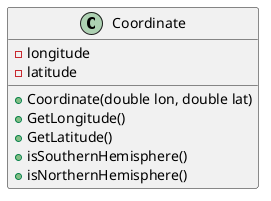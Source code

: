 @startuml
'https://plantuml.com/class-diagram

class Coordinate{
-longitude
-latitude
+Coordinate(double lon, double lat)
+GetLongitude()
+GetLatitude()
+isSouthernHemisphere()
+isNorthernHemisphere()

}

@enduml